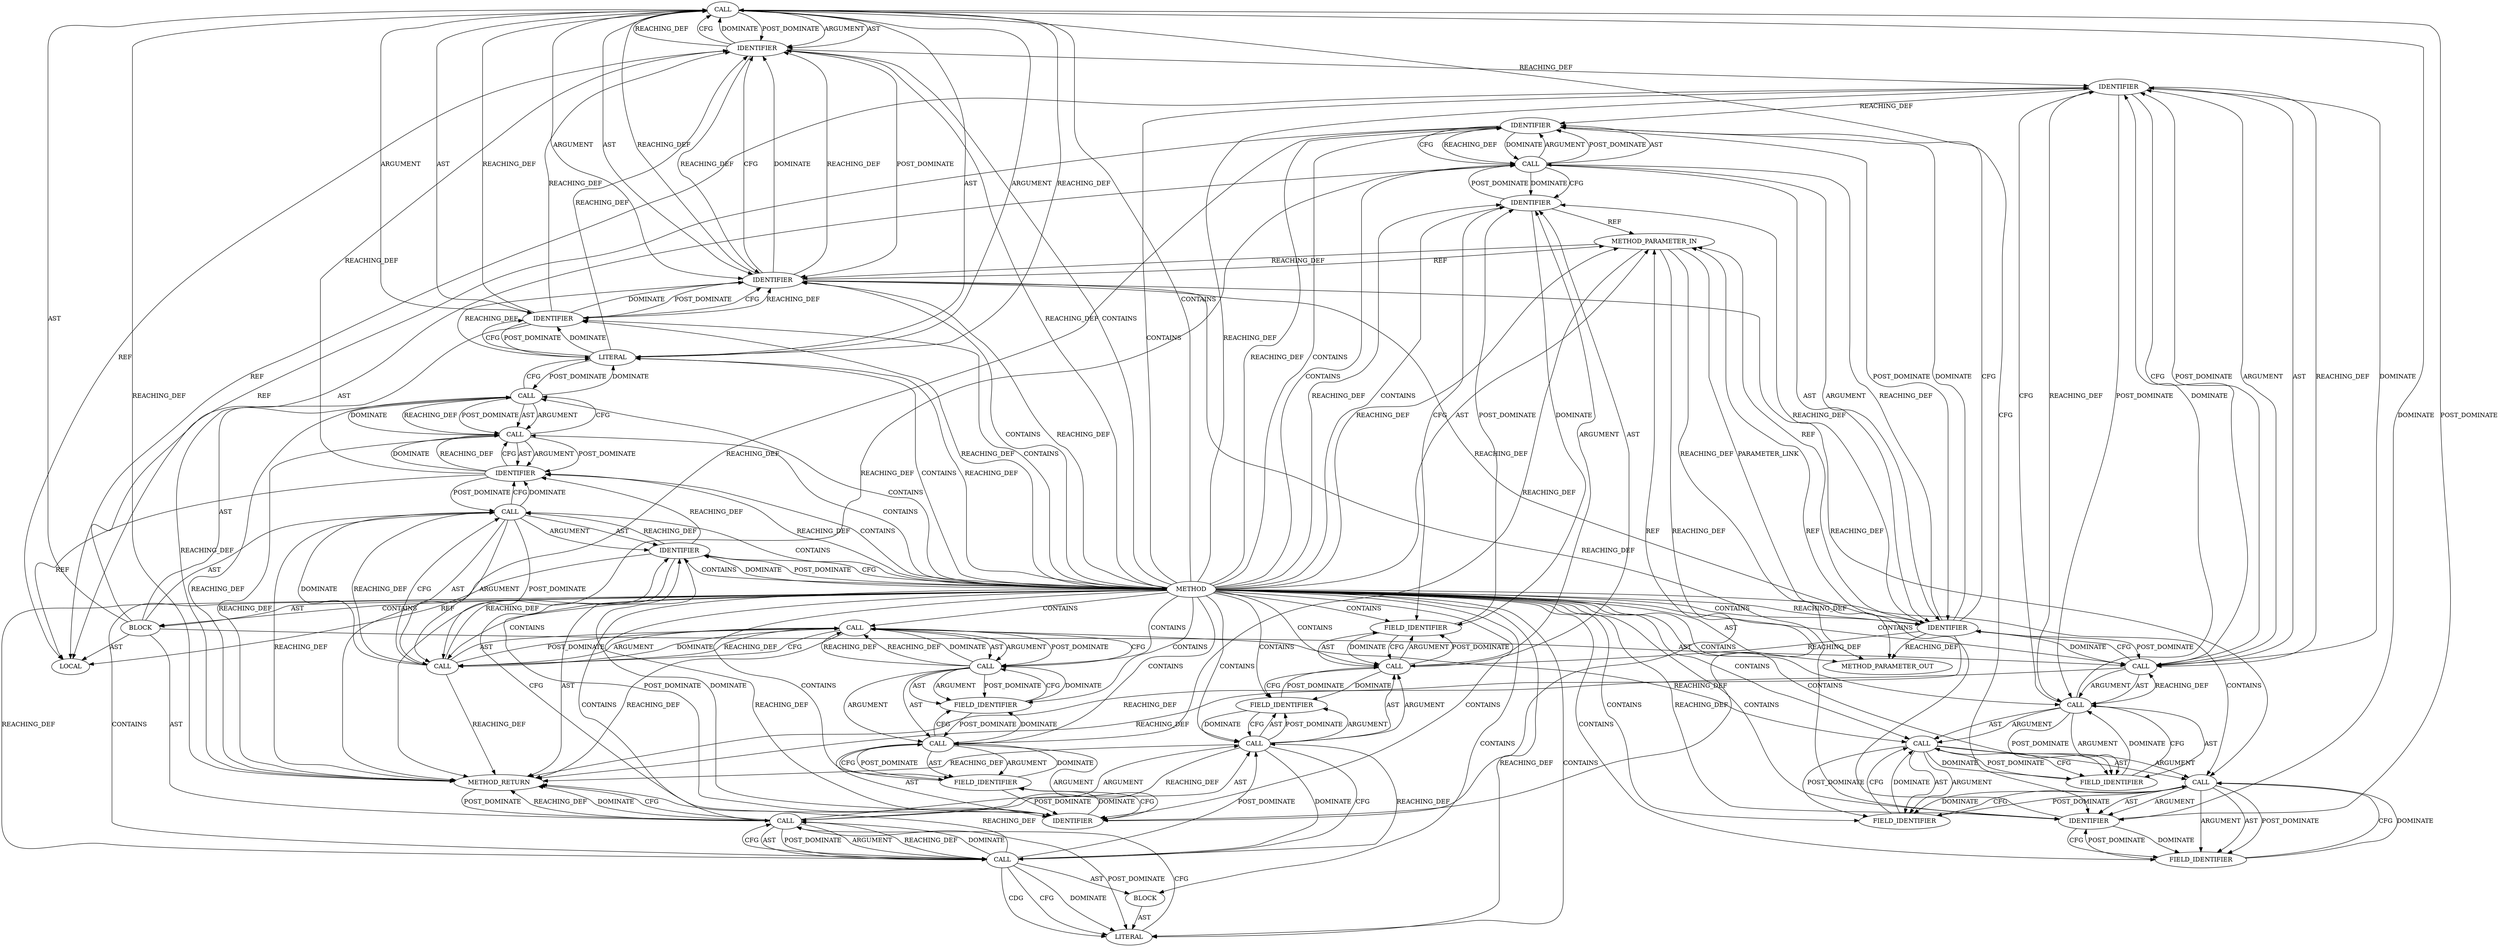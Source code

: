digraph {
  11525 [label=CALL ORDER=4 ARGUMENT_INDEX=-1 CODE="dout(\"%s con %p resid %d\\n\", __func__, con, resid)" COLUMN_NUMBER=2 METHOD_FULL_NAME="dout" LINE_NUMBER=3488 TYPE_FULL_NAME="<empty>" DISPATCH_TYPE="STATIC_DISPATCH" SIGNATURE="" NAME="dout"]
  11529 [label=IDENTIFIER ORDER=4 ARGUMENT_INDEX=4 CODE="resid" COLUMN_NUMBER=46 LINE_NUMBER=3488 TYPE_FULL_NAME="int" NAME="resid"]
  11547 [label=FIELD_IDENTIFIER ORDER=2 ARGUMENT_INDEX=2 CODE="in_state" COLUMN_NUMBER=2 LINE_NUMBER=3491 CANONICAL_NAME="in_state"]
  11544 [label=CALL ORDER=1 ARGUMENT_INDEX=1 CODE="con->v2" COLUMN_NUMBER=2 METHOD_FULL_NAME="<operator>.indirectFieldAccess" LINE_NUMBER=3491 TYPE_FULL_NAME="<empty>" DISPATCH_TYPE="STATIC_DISPATCH" SIGNATURE="" NAME="<operator>.indirectFieldAccess"]
  11513 [label=CALL ORDER=2 ARGUMENT_INDEX=-1 CODE="resid = iov_iter_count(&con->v2.in_iter)" COLUMN_NUMBER=2 METHOD_FULL_NAME="<operator>.assignment" LINE_NUMBER=3485 TYPE_FULL_NAME="<empty>" DISPATCH_TYPE="STATIC_DISPATCH" SIGNATURE="" NAME="<operator>.assignment"]
  11524 [label=IDENTIFIER ORDER=1 ARGUMENT_INDEX=1 CODE="resid" COLUMN_NUMBER=11 LINE_NUMBER=3486 TYPE_FULL_NAME="int" NAME="resid"]
  11538 [label=IDENTIFIER ORDER=2 ARGUMENT_INDEX=2 CODE="resid" COLUMN_NUMBER=27 LINE_NUMBER=3489 TYPE_FULL_NAME="int" NAME="resid"]
  11516 [label=CALL ORDER=1 ARGUMENT_INDEX=1 CODE="&con->v2.in_iter" COLUMN_NUMBER=25 METHOD_FULL_NAME="<operator>.addressOf" LINE_NUMBER=3485 TYPE_FULL_NAME="<empty>" DISPATCH_TYPE="STATIC_DISPATCH" SIGNATURE="" NAME="<operator>.addressOf"]
  11528 [label=IDENTIFIER ORDER=3 ARGUMENT_INDEX=3 CODE="con" COLUMN_NUMBER=41 LINE_NUMBER=3488 TYPE_FULL_NAME="ceph_connection*" NAME="con"]
  11543 [label=CALL ORDER=1 ARGUMENT_INDEX=1 CODE="con->v2.in_state" COLUMN_NUMBER=2 METHOD_FULL_NAME="<operator>.fieldAccess" LINE_NUMBER=3491 TYPE_FULL_NAME="<empty>" DISPATCH_TYPE="STATIC_DISPATCH" SIGNATURE="" NAME="<operator>.fieldAccess"]
  11522 [label=CALL ORDER=3 ARGUMENT_INDEX=-1 CODE="WARN_ON(!resid)" COLUMN_NUMBER=2 METHOD_FULL_NAME="WARN_ON" LINE_NUMBER=3486 TYPE_FULL_NAME="<empty>" DISPATCH_TYPE="STATIC_DISPATCH" SIGNATURE="" NAME="WARN_ON"]
  11520 [label=FIELD_IDENTIFIER ORDER=2 ARGUMENT_INDEX=2 CODE="v2" COLUMN_NUMBER=26 LINE_NUMBER=3485 CANONICAL_NAME="v2"]
  11517 [label=CALL ORDER=1 ARGUMENT_INDEX=1 CODE="con->v2.in_iter" COLUMN_NUMBER=26 METHOD_FULL_NAME="<operator>.fieldAccess" LINE_NUMBER=3485 TYPE_FULL_NAME="<empty>" DISPATCH_TYPE="STATIC_DISPATCH" SIGNATURE="" NAME="<operator>.fieldAccess"]
  11548 [label=CALL ORDER=2 ARGUMENT_INDEX=2 CODE="IN_S_FINISH_SKIP" COLUMN_NUMBER=21 METHOD_FULL_NAME="file_code_old-a282a2f-decode_preamble-523.c:62:62:IN_S_FINISH_SKIP:0" LINE_NUMBER=3491 TYPE_FULL_NAME="int" DISPATCH_TYPE="INLINED" SIGNATURE="" NAME="IN_S_FINISH_SKIP"]
  11512 [label=LOCAL ORDER=1 CODE="int resid" COLUMN_NUMBER=6 LINE_NUMBER=3483 TYPE_FULL_NAME="int" NAME="resid"]
  11518 [label=CALL ORDER=1 ARGUMENT_INDEX=1 CODE="con->v2" COLUMN_NUMBER=26 METHOD_FULL_NAME="<operator>.indirectFieldAccess" LINE_NUMBER=3485 TYPE_FULL_NAME="<empty>" DISPATCH_TYPE="STATIC_DISPATCH" SIGNATURE="" NAME="<operator>.indirectFieldAccess"]
  11545 [label=IDENTIFIER ORDER=1 ARGUMENT_INDEX=1 CODE="con" COLUMN_NUMBER=2 LINE_NUMBER=3491 TYPE_FULL_NAME="ceph_connection*" NAME="con"]
  11533 [label=CALL ORDER=1 ARGUMENT_INDEX=1 CODE="con->v2" COLUMN_NUMBER=2 METHOD_FULL_NAME="<operator>.indirectFieldAccess" LINE_NUMBER=3489 TYPE_FULL_NAME="<empty>" DISPATCH_TYPE="STATIC_DISPATCH" SIGNATURE="" NAME="<operator>.indirectFieldAccess"]
  11519 [label=IDENTIFIER ORDER=1 ARGUMENT_INDEX=1 CODE="con" COLUMN_NUMBER=26 LINE_NUMBER=3485 TYPE_FULL_NAME="ceph_connection*" NAME="con"]
  11546 [label=FIELD_IDENTIFIER ORDER=2 ARGUMENT_INDEX=2 CODE="v2" COLUMN_NUMBER=2 LINE_NUMBER=3491 CANONICAL_NAME="v2"]
  11549 [label=BLOCK ORDER=1 ARGUMENT_INDEX=1 CODE="<empty>" TYPE_FULL_NAME="void"]
  11534 [label=IDENTIFIER ORDER=1 ARGUMENT_INDEX=1 CODE="con" COLUMN_NUMBER=2 LINE_NUMBER=3489 TYPE_FULL_NAME="ceph_connection*" NAME="con"]
  11541 [label=IDENTIFIER ORDER=2 ARGUMENT_INDEX=2 CODE="resid" COLUMN_NUMBER=19 LINE_NUMBER=3490 TYPE_FULL_NAME="int" NAME="resid"]
  11514 [label=IDENTIFIER ORDER=1 ARGUMENT_INDEX=1 CODE="resid" COLUMN_NUMBER=2 LINE_NUMBER=3485 TYPE_FULL_NAME="int" NAME="resid"]
  11511 [label=BLOCK ORDER=2 ARGUMENT_INDEX=-1 CODE="{
	int resid;

	resid = iov_iter_count(&con->v2.in_iter);
	WARN_ON(!resid);

	dout(\"%s con %p resid %d\\n\", __func__, con, resid);
	con->v2.in_iter.count -= resid;
	set_in_skip(con, resid);
	con->v2.in_state = IN_S_FINISH_SKIP;
}" COLUMN_NUMBER=1 LINE_NUMBER=3482 TYPE_FULL_NAME="void"]
  11537 [label=FIELD_IDENTIFIER ORDER=2 ARGUMENT_INDEX=2 CODE="count" COLUMN_NUMBER=2 LINE_NUMBER=3489 CANONICAL_NAME="count"]
  11526 [label=LITERAL ORDER=1 ARGUMENT_INDEX=1 CODE="\"%s con %p resid %d\\n\"" COLUMN_NUMBER=7 LINE_NUMBER=3488 TYPE_FULL_NAME="char"]
  11550 [label=LITERAL ORDER=1 ARGUMENT_INDEX=1 CODE="8" COLUMN_NUMBER=21 LINE_NUMBER=3491 TYPE_FULL_NAME="int"]
  11510 [label=METHOD_PARAMETER_IN ORDER=1 CODE="struct ceph_connection *con" IS_VARIADIC=false COLUMN_NUMBER=39 LINE_NUMBER=3481 TYPE_FULL_NAME="ceph_connection*" EVALUATION_STRATEGY="BY_VALUE" INDEX=1 NAME="con"]
  11542 [label=CALL ORDER=7 ARGUMENT_INDEX=-1 CODE="con->v2.in_state = IN_S_FINISH_SKIP" COLUMN_NUMBER=2 METHOD_FULL_NAME="<operator>.assignment" LINE_NUMBER=3491 TYPE_FULL_NAME="<empty>" DISPATCH_TYPE="STATIC_DISPATCH" SIGNATURE="" NAME="<operator>.assignment"]
  11530 [label=CALL ORDER=5 ARGUMENT_INDEX=-1 CODE="con->v2.in_iter.count -= resid" COLUMN_NUMBER=2 METHOD_FULL_NAME="<operator>.assignmentMinus" LINE_NUMBER=3489 TYPE_FULL_NAME="<empty>" DISPATCH_TYPE="STATIC_DISPATCH" SIGNATURE="" NAME="<operator>.assignmentMinus"]
  11532 [label=CALL ORDER=1 ARGUMENT_INDEX=1 CODE="con->v2.in_iter" COLUMN_NUMBER=2 METHOD_FULL_NAME="<operator>.fieldAccess" LINE_NUMBER=3489 TYPE_FULL_NAME="<empty>" DISPATCH_TYPE="STATIC_DISPATCH" SIGNATURE="" NAME="<operator>.fieldAccess"]
  11536 [label=FIELD_IDENTIFIER ORDER=2 ARGUMENT_INDEX=2 CODE="in_iter" COLUMN_NUMBER=2 LINE_NUMBER=3489 CANONICAL_NAME="in_iter"]
  11539 [label=CALL ORDER=6 ARGUMENT_INDEX=-1 CODE="set_in_skip(con, resid)" COLUMN_NUMBER=2 METHOD_FULL_NAME="set_in_skip" LINE_NUMBER=3490 TYPE_FULL_NAME="<empty>" DISPATCH_TYPE="STATIC_DISPATCH" SIGNATURE="" NAME="set_in_skip"]
  11509 [label=METHOD COLUMN_NUMBER=1 LINE_NUMBER=3481 COLUMN_NUMBER_END=20 IS_EXTERNAL=false SIGNATURE="void revoke_at_handle_epilogue (ceph_connection*)" NAME="revoke_at_handle_epilogue" AST_PARENT_TYPE="TYPE_DECL" AST_PARENT_FULL_NAME="file_code_old-a282a2f-decode_preamble-523.c:<global>" ORDER=131 CODE="static void revoke_at_handle_epilogue(struct ceph_connection *con)
{
	int resid;

	resid = iov_iter_count(&con->v2.in_iter);
	WARN_ON(!resid);

	dout(\"%s con %p resid %d\\n\", __func__, con, resid);
	con->v2.in_iter.count -= resid;
	set_in_skip(con, resid);
	con->v2.in_state = IN_S_FINISH_SKIP;
}" FULL_NAME="revoke_at_handle_epilogue" LINE_NUMBER_END=3491 FILENAME="file_code_old-a282a2f-decode_preamble-523.c"]
  11515 [label=CALL ORDER=2 ARGUMENT_INDEX=2 CODE="iov_iter_count(&con->v2.in_iter)" COLUMN_NUMBER=10 METHOD_FULL_NAME="iov_iter_count" LINE_NUMBER=3485 TYPE_FULL_NAME="<empty>" DISPATCH_TYPE="STATIC_DISPATCH" SIGNATURE="" NAME="iov_iter_count"]
  11523 [label=CALL ORDER=1 ARGUMENT_INDEX=1 CODE="!resid" COLUMN_NUMBER=10 METHOD_FULL_NAME="<operator>.logicalNot" LINE_NUMBER=3486 TYPE_FULL_NAME="<empty>" DISPATCH_TYPE="STATIC_DISPATCH" SIGNATURE="" NAME="<operator>.logicalNot"]
  11521 [label=FIELD_IDENTIFIER ORDER=2 ARGUMENT_INDEX=2 CODE="in_iter" COLUMN_NUMBER=26 LINE_NUMBER=3485 CANONICAL_NAME="in_iter"]
  11527 [label=IDENTIFIER ORDER=2 ARGUMENT_INDEX=2 CODE="__func__" COLUMN_NUMBER=31 LINE_NUMBER=3488 TYPE_FULL_NAME="ANY" NAME="__func__"]
  11535 [label=FIELD_IDENTIFIER ORDER=2 ARGUMENT_INDEX=2 CODE="v2" COLUMN_NUMBER=2 LINE_NUMBER=3489 CANONICAL_NAME="v2"]
  11531 [label=CALL ORDER=1 ARGUMENT_INDEX=1 CODE="con->v2.in_iter.count" COLUMN_NUMBER=2 METHOD_FULL_NAME="<operator>.fieldAccess" LINE_NUMBER=3489 TYPE_FULL_NAME="<empty>" DISPATCH_TYPE="STATIC_DISPATCH" SIGNATURE="" NAME="<operator>.fieldAccess"]
  11540 [label=IDENTIFIER ORDER=1 ARGUMENT_INDEX=1 CODE="con" COLUMN_NUMBER=14 LINE_NUMBER=3490 TYPE_FULL_NAME="ceph_connection*" NAME="con"]
  13237 [label=METHOD_PARAMETER_OUT ORDER=1 CODE="struct ceph_connection *con" IS_VARIADIC=false COLUMN_NUMBER=39 LINE_NUMBER=3481 TYPE_FULL_NAME="ceph_connection*" EVALUATION_STRATEGY="BY_VALUE" INDEX=1 NAME="con"]
  11551 [label=METHOD_RETURN ORDER=3 CODE="RET" COLUMN_NUMBER=1 LINE_NUMBER=3481 TYPE_FULL_NAME="void" EVALUATION_STRATEGY="BY_VALUE"]
  11538 -> 11530 [label=REACHING_DEF VARIABLE="resid"]
  11513 -> 11515 [label=AST ]
  11540 -> 13237 [label=REACHING_DEF VARIABLE="con"]
  11522 -> 11526 [label=DOMINATE ]
  11509 -> 11532 [label=CONTAINS ]
  11541 -> 11539 [label=CFG ]
  11509 -> 11528 [label=CONTAINS ]
  11510 -> 11528 [label=REACHING_DEF VARIABLE="con"]
  11509 -> 11516 [label=CONTAINS ]
  11534 -> 11525 [label=POST_DOMINATE ]
  11509 -> 11525 [label=CONTAINS ]
  11519 -> 11510 [label=REF ]
  11539 -> 11541 [label=ARGUMENT ]
  11543 -> 11547 [label=AST ]
  11530 -> 11540 [label=DOMINATE ]
  11538 -> 11530 [label=DOMINATE ]
  11517 -> 11516 [label=CFG ]
  11527 -> 11529 [label=REACHING_DEF VARIABLE="__func__"]
  11509 -> 11550 [label=REACHING_DEF VARIABLE=""]
  11511 -> 11522 [label=AST ]
  11541 -> 11512 [label=REF ]
  11525 -> 11527 [label=ARGUMENT ]
  11538 -> 11530 [label=CFG ]
  11525 -> 11526 [label=AST ]
  11543 -> 11548 [label=DOMINATE ]
  11518 -> 11521 [label=DOMINATE ]
  11537 -> 11531 [label=DOMINATE ]
  11540 -> 11545 [label=REACHING_DEF VARIABLE="con"]
  11521 -> 11517 [label=CFG ]
  11523 -> 11524 [label=AST ]
  11529 -> 11538 [label=REACHING_DEF VARIABLE="resid"]
  11534 -> 11510 [label=REF ]
  11513 -> 11514 [label=ARGUMENT ]
  11519 -> 11520 [label=DOMINATE ]
  11526 -> 11527 [label=DOMINATE ]
  11546 -> 11545 [label=POST_DOMINATE ]
  11548 -> 11542 [label=REACHING_DEF VARIABLE="IN_S_FINISH_SKIP"]
  11544 -> 11546 [label=ARGUMENT ]
  11530 -> 11538 [label=POST_DOMINATE ]
  11511 -> 11512 [label=AST ]
  11536 -> 11533 [label=POST_DOMINATE ]
  11509 -> 11534 [label=REACHING_DEF VARIABLE=""]
  11543 -> 11544 [label=AST ]
  11532 -> 11537 [label=CFG ]
  11528 -> 11529 [label=CFG ]
  11518 -> 11519 [label=AST ]
  11515 -> 11514 [label=REACHING_DEF VARIABLE="iov_iter_count(&con->v2.in_iter)"]
  11530 -> 11538 [label=ARGUMENT ]
  11525 -> 11528 [label=ARGUMENT ]
  11528 -> 11529 [label=DOMINATE ]
  11516 -> 11515 [label=DOMINATE ]
  11509 -> 11538 [label=CONTAINS ]
  11530 -> 11540 [label=CFG ]
  11530 -> 11551 [label=REACHING_DEF VARIABLE="con->v2.in_iter.count -= resid"]
  11517 -> 11516 [label=REACHING_DEF VARIABLE="con->v2.in_iter"]
  11517 -> 11516 [label=REACHING_DEF VARIABLE="con->v2.in_iter"]
  11548 -> 11543 [label=REACHING_DEF VARIABLE="IN_S_FINISH_SKIP"]
  11523 -> 11551 [label=REACHING_DEF VARIABLE="!resid"]
  11514 -> 11519 [label=DOMINATE ]
  11529 -> 11525 [label=REACHING_DEF VARIABLE="resid"]
  11525 -> 11534 [label=CFG ]
  11524 -> 11523 [label=DOMINATE ]
  11515 -> 11551 [label=REACHING_DEF VARIABLE="iov_iter_count(&con->v2.in_iter)"]
  11509 -> 11543 [label=CONTAINS ]
  11531 -> 11537 [label=AST ]
  11532 -> 11533 [label=AST ]
  11509 -> 11550 [label=CONTAINS ]
  11540 -> 11541 [label=DOMINATE ]
  11545 -> 11546 [label=CFG ]
  11538 -> 11531 [label=REACHING_DEF VARIABLE="resid"]
  11539 -> 11551 [label=REACHING_DEF VARIABLE="set_in_skip(con, resid)"]
  11509 -> 11529 [label=REACHING_DEF VARIABLE=""]
  11524 -> 11523 [label=REACHING_DEF VARIABLE="resid"]
  11509 -> 11524 [label=REACHING_DEF VARIABLE=""]
  11526 -> 11525 [label=REACHING_DEF VARIABLE="\"%s con %p resid %d\\n\""]
  11542 -> 11548 [label=AST ]
  11511 -> 11539 [label=AST ]
  11550 -> 11542 [label=CFG ]
  11510 -> 11519 [label=REACHING_DEF VARIABLE="con"]
  11542 -> 11548 [label=ARGUMENT ]
  11515 -> 11516 [label=AST ]
  11539 -> 11545 [label=DOMINATE ]
  11527 -> 11526 [label=POST_DOMINATE ]
  11509 -> 11528 [label=REACHING_DEF VARIABLE=""]
  11542 -> 11551 [label=REACHING_DEF VARIABLE="con->v2.in_state = IN_S_FINISH_SKIP"]
  11529 -> 11528 [label=POST_DOMINATE ]
  11540 -> 11541 [label=CFG ]
  11517 -> 11521 [label=AST ]
  11510 -> 13237 [label=PARAMETER_LINK ]
  11525 -> 11529 [label=POST_DOMINATE ]
  11509 -> 11526 [label=CONTAINS ]
  11513 -> 11514 [label=AST ]
  11548 -> 11551 [label=REACHING_DEF VARIABLE="IN_S_FINISH_SKIP"]
  11542 -> 11551 [label=DOMINATE ]
  11509 -> 11547 [label=CONTAINS ]
  11531 -> 11532 [label=AST ]
  11516 -> 11517 [label=AST ]
  11509 -> 11542 [label=CONTAINS ]
  11514 -> 11519 [label=CFG ]
  11509 -> 11548 [label=REACHING_DEF VARIABLE=""]
  11544 -> 11546 [label=POST_DOMINATE ]
  11532 -> 11536 [label=AST ]
  11535 -> 11533 [label=CFG ]
  11546 -> 11544 [label=CFG ]
  11540 -> 11530 [label=POST_DOMINATE ]
  11544 -> 11546 [label=AST ]
  11523 -> 11524 [label=ARGUMENT ]
  11519 -> 11514 [label=POST_DOMINATE ]
  11543 -> 11547 [label=POST_DOMINATE ]
  11531 -> 11530 [label=REACHING_DEF VARIABLE="con->v2.in_iter.count"]
  11544 -> 11545 [label=ARGUMENT ]
  11527 -> 11525 [label=REACHING_DEF VARIABLE="__func__"]
  11533 -> 11535 [label=ARGUMENT ]
  11527 -> 11551 [label=REACHING_DEF VARIABLE="__func__"]
  11525 -> 11526 [label=ARGUMENT ]
  11547 -> 11544 [label=POST_DOMINATE ]
  11524 -> 11512 [label=REF ]
  11509 -> 11541 [label=REACHING_DEF VARIABLE=""]
  11514 -> 11524 [label=REACHING_DEF VARIABLE="resid"]
  11516 -> 11517 [label=ARGUMENT ]
  11511 -> 11525 [label=AST ]
  11542 -> 11548 [label=POST_DOMINATE ]
  11517 -> 11518 [label=ARGUMENT ]
  11547 -> 11543 [label=DOMINATE ]
  11543 -> 11551 [label=REACHING_DEF VARIABLE="con->v2.in_state"]
  11540 -> 11510 [label=REF ]
  11541 -> 11539 [label=REACHING_DEF VARIABLE="resid"]
  11509 -> 11529 [label=CONTAINS ]
  11537 -> 11531 [label=CFG ]
  11525 -> 11527 [label=AST ]
  11532 -> 11536 [label=ARGUMENT ]
  11533 -> 11535 [label=AST ]
  11528 -> 11534 [label=REACHING_DEF VARIABLE="con"]
  11530 -> 11531 [label=ARGUMENT ]
  11517 -> 11521 [label=ARGUMENT ]
  11530 -> 11538 [label=AST ]
  11518 -> 11520 [label=POST_DOMINATE ]
  11509 -> 13237 [label=AST ]
  11528 -> 11540 [label=REACHING_DEF VARIABLE="con"]
  11509 -> 11527 [label=REACHING_DEF VARIABLE=""]
  11509 -> 11535 [label=CONTAINS ]
  11522 -> 11523 [label=POST_DOMINATE ]
  11527 -> 11528 [label=CFG ]
  11518 -> 11520 [label=AST ]
  11509 -> 11548 [label=CONTAINS ]
  11526 -> 11529 [label=REACHING_DEF VARIABLE="\"%s con %p resid %d\\n\""]
  11543 -> 11542 [label=REACHING_DEF VARIABLE="con->v2.in_state"]
  11513 -> 11515 [label=ARGUMENT ]
  11509 -> 11521 [label=CONTAINS ]
  11523 -> 11522 [label=CFG ]
  11511 -> 11542 [label=AST ]
  11544 -> 11547 [label=DOMINATE ]
  11548 -> 11542 [label=DOMINATE ]
  11509 -> 11540 [label=CONTAINS ]
  11531 -> 11538 [label=CFG ]
  11515 -> 11513 [label=DOMINATE ]
  11509 -> 11537 [label=CONTAINS ]
  11527 -> 11528 [label=REACHING_DEF VARIABLE="__func__"]
  11509 -> 11513 [label=CONTAINS ]
  11509 -> 11519 [label=CONTAINS ]
  11515 -> 11516 [label=POST_DOMINATE ]
  11510 -> 11518 [label=REACHING_DEF VARIABLE="con"]
  11532 -> 11533 [label=ARGUMENT ]
  11529 -> 11528 [label=REACHING_DEF VARIABLE="resid"]
  11515 -> 11513 [label=REACHING_DEF VARIABLE="iov_iter_count(&con->v2.in_iter)"]
  11514 -> 11509 [label=POST_DOMINATE ]
  11539 -> 11545 [label=CFG ]
  11509 -> 11524 [label=CONTAINS ]
  11534 -> 11535 [label=DOMINATE ]
  11509 -> 11514 [label=CFG ]
  11522 -> 11523 [label=AST ]
  11548 -> 11543 [label=POST_DOMINATE ]
  11549 -> 11550 [label=AST ]
  11547 -> 11543 [label=CFG ]
  11513 -> 11515 [label=POST_DOMINATE ]
  11541 -> 11540 [label=POST_DOMINATE ]
  11509 -> 11551 [label=AST ]
  11522 -> 11523 [label=ARGUMENT ]
  11525 -> 11551 [label=REACHING_DEF VARIABLE="dout(\"%s con %p resid %d\\n\", __func__, con, resid)"]
  11528 -> 11533 [label=REACHING_DEF VARIABLE="con"]
  11545 -> 11539 [label=POST_DOMINATE ]
  11544 -> 11547 [label=CFG ]
  11536 -> 11532 [label=CFG ]
  11509 -> 11510 [label=REACHING_DEF VARIABLE=""]
  11533 -> 11536 [label=DOMINATE ]
  11548 -> 11550 [label=CDG ]
  11545 -> 11510 [label=REF ]
  11544 -> 11545 [label=AST ]
  11509 -> 11546 [label=CONTAINS ]
  11528 -> 11525 [label=REACHING_DEF VARIABLE="con"]
  11531 -> 11537 [label=ARGUMENT ]
  11548 -> 11542 [label=CFG ]
  11513 -> 11524 [label=CFG ]
  11535 -> 11533 [label=DOMINATE ]
  11539 -> 11540 [label=AST ]
  11517 -> 11518 [label=AST ]
  11527 -> 11528 [label=DOMINATE ]
  11522 -> 11526 [label=CFG ]
  11531 -> 11538 [label=DOMINATE ]
  11525 -> 11529 [label=ARGUMENT ]
  11525 -> 11528 [label=AST ]
  11522 -> 11551 [label=REACHING_DEF VARIABLE="WARN_ON(!resid)"]
  11517 -> 11516 [label=DOMINATE ]
  11533 -> 11534 [label=AST ]
  11551 -> 11542 [label=POST_DOMINATE ]
  11509 -> 11541 [label=CONTAINS ]
  11520 -> 11518 [label=DOMINATE ]
  11540 -> 11539 [label=REACHING_DEF VARIABLE="con"]
  11509 -> 11540 [label=REACHING_DEF VARIABLE=""]
  11509 -> 11530 [label=CONTAINS ]
  11548 -> 11550 [label=CFG ]
  11523 -> 11524 [label=POST_DOMINATE ]
  11526 -> 11522 [label=POST_DOMINATE ]
  11524 -> 11523 [label=CFG ]
  11518 -> 11520 [label=ARGUMENT ]
  11538 -> 11541 [label=REACHING_DEF VARIABLE="resid"]
  11533 -> 11535 [label=POST_DOMINATE ]
  11524 -> 11513 [label=POST_DOMINATE ]
  11542 -> 11551 [label=CFG ]
  11542 -> 11543 [label=ARGUMENT ]
  11509 -> 11549 [label=CONTAINS ]
  11509 -> 11536 [label=CONTAINS ]
  11509 -> 11527 [label=CONTAINS ]
  11509 -> 11545 [label=CONTAINS ]
  11509 -> 11511 [label=CONTAINS ]
  11543 -> 11548 [label=CFG ]
  11509 -> 11534 [label=CONTAINS ]
  11511 -> 11530 [label=AST ]
  11526 -> 11528 [label=REACHING_DEF VARIABLE="\"%s con %p resid %d\\n\""]
  11516 -> 11515 [label=REACHING_DEF VARIABLE="&con->v2.in_iter"]
  11509 -> 11522 [label=CONTAINS ]
  11545 -> 11546 [label=DOMINATE ]
  11532 -> 11537 [label=DOMINATE ]
  11543 -> 11547 [label=ARGUMENT ]
  11523 -> 11522 [label=DOMINATE ]
  11548 -> 11549 [label=AST ]
  11541 -> 11551 [label=REACHING_DEF VARIABLE="resid"]
  11529 -> 11512 [label=REF ]
  11525 -> 11534 [label=DOMINATE ]
  11546 -> 11544 [label=DOMINATE ]
  11542 -> 11543 [label=AST ]
  11533 -> 11536 [label=CFG ]
  11514 -> 11512 [label=REF ]
  11525 -> 11529 [label=AST ]
  11533 -> 11534 [label=ARGUMENT ]
  11538 -> 11531 [label=POST_DOMINATE ]
  11513 -> 11524 [label=DOMINATE ]
  11540 -> 11551 [label=REACHING_DEF VARIABLE="con"]
  11509 -> 11519 [label=REACHING_DEF VARIABLE=""]
  11509 -> 11533 [label=CONTAINS ]
  11530 -> 11531 [label=AST ]
  11518 -> 11519 [label=ARGUMENT ]
  11539 -> 11541 [label=POST_DOMINATE ]
  11531 -> 11537 [label=POST_DOMINATE ]
  11528 -> 11527 [label=POST_DOMINATE ]
  11532 -> 11536 [label=POST_DOMINATE ]
  11537 -> 11532 [label=POST_DOMINATE ]
  11509 -> 11539 [label=CONTAINS ]
  11509 -> 11538 [label=REACHING_DEF VARIABLE=""]
  11535 -> 11534 [label=POST_DOMINATE ]
  11515 -> 11516 [label=ARGUMENT ]
  11520 -> 11518 [label=CFG ]
  11517 -> 11521 [label=POST_DOMINATE ]
  11529 -> 11525 [label=CFG ]
  11528 -> 11529 [label=REACHING_DEF VARIABLE="con"]
  11509 -> 11520 [label=CONTAINS ]
  11519 -> 11520 [label=CFG ]
  11541 -> 11539 [label=DOMINATE ]
  11521 -> 11518 [label=POST_DOMINATE ]
  11524 -> 11529 [label=REACHING_DEF VARIABLE="resid"]
  11540 -> 11544 [label=REACHING_DEF VARIABLE="con"]
  11509 -> 11545 [label=REACHING_DEF VARIABLE=""]
  11514 -> 11513 [label=REACHING_DEF VARIABLE="resid"]
  11528 -> 11510 [label=REF ]
  11548 -> 11550 [label=DOMINATE ]
  11523 -> 11522 [label=REACHING_DEF VARIABLE="!resid"]
  11539 -> 11541 [label=AST ]
  11543 -> 11544 [label=ARGUMENT ]
  11509 -> 11517 [label=CONTAINS ]
  11531 -> 11532 [label=ARGUMENT ]
  11515 -> 11513 [label=CFG ]
  11509 -> 11544 [label=CONTAINS ]
  11509 -> 11526 [label=REACHING_DEF VARIABLE=""]
  11534 -> 11535 [label=CFG ]
  11516 -> 11515 [label=CFG ]
  11509 -> 11518 [label=CONTAINS ]
  11509 -> 11523 [label=CONTAINS ]
  11509 -> 11510 [label=AST ]
  11520 -> 11519 [label=POST_DOMINATE ]
  11529 -> 11525 [label=DOMINATE ]
  11542 -> 11550 [label=POST_DOMINATE ]
  11509 -> 11511 [label=AST ]
  11526 -> 11527 [label=CFG ]
  11539 -> 11540 [label=ARGUMENT ]
  11516 -> 11532 [label=REACHING_DEF VARIABLE="&con->v2.in_iter"]
  11536 -> 11532 [label=DOMINATE ]
  11509 -> 11531 [label=CONTAINS ]
  11538 -> 11512 [label=REF ]
  11513 -> 11551 [label=REACHING_DEF VARIABLE="resid = iov_iter_count(&con->v2.in_iter)"]
  11509 -> 11514 [label=CONTAINS ]
  11510 -> 13237 [label=REACHING_DEF VARIABLE="con"]
  11516 -> 11551 [label=REACHING_DEF VARIABLE="&con->v2.in_iter"]
  11516 -> 11517 [label=POST_DOMINATE ]
  11521 -> 11517 [label=DOMINATE ]
  11511 -> 11513 [label=AST ]
  11509 -> 11515 [label=CONTAINS ]
  11518 -> 11521 [label=CFG ]
  11509 -> 11514 [label=DOMINATE ]
}
